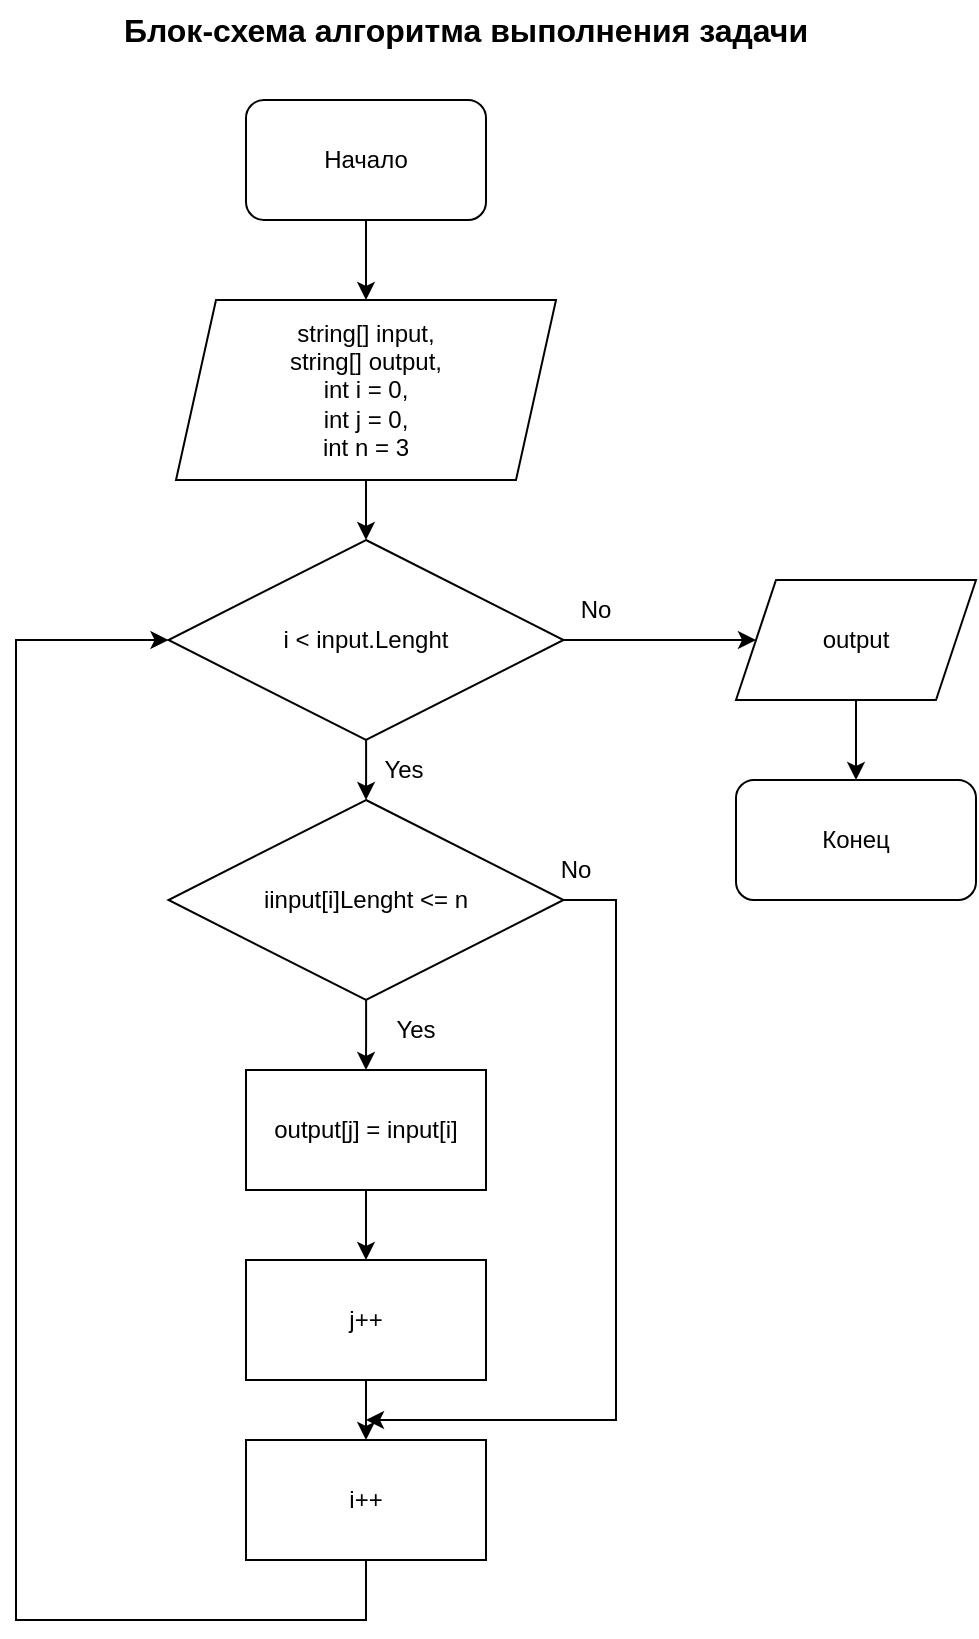 <mxfile version="20.3.0" type="device"><diagram id="wbn9q5jabBxEu7M3MfX7" name="Страница 1"><mxGraphModel dx="1222" dy="1225" grid="1" gridSize="10" guides="1" tooltips="1" connect="1" arrows="1" fold="1" page="1" pageScale="1" pageWidth="827" pageHeight="1169" math="0" shadow="0"><root><mxCell id="0"/><mxCell id="1" parent="0"/><mxCell id="Sghr9OkLhbnaBLc4JYOA-9" style="edgeStyle=orthogonalEdgeStyle;rounded=0;orthogonalLoop=1;jettySize=auto;html=1;entryX=0.5;entryY=0;entryDx=0;entryDy=0;" edge="1" parent="1" source="Sghr9OkLhbnaBLc4JYOA-1" target="Sghr9OkLhbnaBLc4JYOA-2"><mxGeometry relative="1" as="geometry"/></mxCell><mxCell id="Sghr9OkLhbnaBLc4JYOA-1" value="Начало" style="rounded=1;whiteSpace=wrap;html=1;" vertex="1" parent="1"><mxGeometry x="295" y="120" width="120" height="60" as="geometry"/></mxCell><mxCell id="Sghr9OkLhbnaBLc4JYOA-10" style="edgeStyle=orthogonalEdgeStyle;rounded=0;orthogonalLoop=1;jettySize=auto;html=1;entryX=0.5;entryY=0;entryDx=0;entryDy=0;" edge="1" parent="1" source="Sghr9OkLhbnaBLc4JYOA-2" target="Sghr9OkLhbnaBLc4JYOA-3"><mxGeometry relative="1" as="geometry"/></mxCell><mxCell id="Sghr9OkLhbnaBLc4JYOA-2" value="string[] input,&lt;br&gt;string[] output,&lt;br&gt;int i = 0,&lt;br&gt;int j = 0,&lt;br&gt;int n = 3&lt;br&gt;" style="shape=parallelogram;perimeter=parallelogramPerimeter;whiteSpace=wrap;html=1;fixedSize=1;" vertex="1" parent="1"><mxGeometry x="260" y="220" width="190" height="90" as="geometry"/></mxCell><mxCell id="Sghr9OkLhbnaBLc4JYOA-11" style="edgeStyle=orthogonalEdgeStyle;rounded=0;orthogonalLoop=1;jettySize=auto;html=1;entryX=0.5;entryY=0;entryDx=0;entryDy=0;" edge="1" parent="1" source="Sghr9OkLhbnaBLc4JYOA-3" target="Sghr9OkLhbnaBLc4JYOA-4"><mxGeometry relative="1" as="geometry"/></mxCell><mxCell id="Sghr9OkLhbnaBLc4JYOA-25" style="edgeStyle=orthogonalEdgeStyle;rounded=0;orthogonalLoop=1;jettySize=auto;html=1;entryX=0;entryY=0.5;entryDx=0;entryDy=0;" edge="1" parent="1" source="Sghr9OkLhbnaBLc4JYOA-3" target="Sghr9OkLhbnaBLc4JYOA-23"><mxGeometry relative="1" as="geometry"/></mxCell><mxCell id="Sghr9OkLhbnaBLc4JYOA-3" value="i &amp;lt; input.Lenght" style="rhombus;whiteSpace=wrap;html=1;" vertex="1" parent="1"><mxGeometry x="256.25" y="340" width="197.5" height="100" as="geometry"/></mxCell><mxCell id="Sghr9OkLhbnaBLc4JYOA-13" style="edgeStyle=orthogonalEdgeStyle;rounded=0;orthogonalLoop=1;jettySize=auto;html=1;entryX=0.5;entryY=0;entryDx=0;entryDy=0;" edge="1" parent="1" source="Sghr9OkLhbnaBLc4JYOA-4" target="Sghr9OkLhbnaBLc4JYOA-5"><mxGeometry relative="1" as="geometry"/></mxCell><mxCell id="Sghr9OkLhbnaBLc4JYOA-20" style="edgeStyle=orthogonalEdgeStyle;rounded=0;orthogonalLoop=1;jettySize=auto;html=1;" edge="1" parent="1" source="Sghr9OkLhbnaBLc4JYOA-4"><mxGeometry relative="1" as="geometry"><mxPoint x="355" y="780" as="targetPoint"/><Array as="points"><mxPoint x="480" y="520"/><mxPoint x="480" y="780"/></Array></mxGeometry></mxCell><mxCell id="Sghr9OkLhbnaBLc4JYOA-4" value="iinput[i]Lenght &amp;lt;= n" style="rhombus;whiteSpace=wrap;html=1;" vertex="1" parent="1"><mxGeometry x="256.25" y="470" width="197.5" height="100" as="geometry"/></mxCell><mxCell id="Sghr9OkLhbnaBLc4JYOA-14" style="edgeStyle=orthogonalEdgeStyle;rounded=0;orthogonalLoop=1;jettySize=auto;html=1;entryX=0.5;entryY=0;entryDx=0;entryDy=0;" edge="1" parent="1" source="Sghr9OkLhbnaBLc4JYOA-5" target="Sghr9OkLhbnaBLc4JYOA-6"><mxGeometry relative="1" as="geometry"/></mxCell><mxCell id="Sghr9OkLhbnaBLc4JYOA-5" value="output[j] = input[i]" style="rounded=0;whiteSpace=wrap;html=1;" vertex="1" parent="1"><mxGeometry x="295" y="605" width="120" height="60" as="geometry"/></mxCell><mxCell id="Sghr9OkLhbnaBLc4JYOA-15" style="edgeStyle=orthogonalEdgeStyle;rounded=0;orthogonalLoop=1;jettySize=auto;html=1;entryX=0.5;entryY=0;entryDx=0;entryDy=0;" edge="1" parent="1" source="Sghr9OkLhbnaBLc4JYOA-6" target="Sghr9OkLhbnaBLc4JYOA-7"><mxGeometry relative="1" as="geometry"/></mxCell><mxCell id="Sghr9OkLhbnaBLc4JYOA-6" value="j++" style="rounded=0;whiteSpace=wrap;html=1;" vertex="1" parent="1"><mxGeometry x="295" y="700" width="120" height="60" as="geometry"/></mxCell><mxCell id="Sghr9OkLhbnaBLc4JYOA-16" style="edgeStyle=orthogonalEdgeStyle;rounded=0;orthogonalLoop=1;jettySize=auto;html=1;entryX=0;entryY=0.5;entryDx=0;entryDy=0;" edge="1" parent="1" source="Sghr9OkLhbnaBLc4JYOA-7" target="Sghr9OkLhbnaBLc4JYOA-3"><mxGeometry relative="1" as="geometry"><Array as="points"><mxPoint x="355" y="880"/><mxPoint x="180" y="880"/><mxPoint x="180" y="390"/></Array></mxGeometry></mxCell><mxCell id="Sghr9OkLhbnaBLc4JYOA-7" value="i++" style="rounded=0;whiteSpace=wrap;html=1;" vertex="1" parent="1"><mxGeometry x="295" y="790" width="120" height="60" as="geometry"/></mxCell><mxCell id="Sghr9OkLhbnaBLc4JYOA-12" value="Yes" style="text;html=1;strokeColor=none;fillColor=none;align=center;verticalAlign=middle;whiteSpace=wrap;rounded=0;" vertex="1" parent="1"><mxGeometry x="344" y="440" width="60" height="30" as="geometry"/></mxCell><mxCell id="Sghr9OkLhbnaBLc4JYOA-17" value="Yes" style="text;html=1;strokeColor=none;fillColor=none;align=center;verticalAlign=middle;whiteSpace=wrap;rounded=0;" vertex="1" parent="1"><mxGeometry x="350" y="570" width="60" height="30" as="geometry"/></mxCell><mxCell id="Sghr9OkLhbnaBLc4JYOA-21" value="No" style="text;html=1;strokeColor=none;fillColor=none;align=center;verticalAlign=middle;whiteSpace=wrap;rounded=0;" vertex="1" parent="1"><mxGeometry x="430" y="490" width="60" height="30" as="geometry"/></mxCell><mxCell id="Sghr9OkLhbnaBLc4JYOA-22" value="No" style="text;html=1;strokeColor=none;fillColor=none;align=center;verticalAlign=middle;whiteSpace=wrap;rounded=0;" vertex="1" parent="1"><mxGeometry x="440" y="360" width="60" height="30" as="geometry"/></mxCell><mxCell id="Sghr9OkLhbnaBLc4JYOA-26" style="edgeStyle=orthogonalEdgeStyle;rounded=0;orthogonalLoop=1;jettySize=auto;html=1;entryX=0.5;entryY=0;entryDx=0;entryDy=0;" edge="1" parent="1" source="Sghr9OkLhbnaBLc4JYOA-23" target="Sghr9OkLhbnaBLc4JYOA-24"><mxGeometry relative="1" as="geometry"/></mxCell><mxCell id="Sghr9OkLhbnaBLc4JYOA-23" value="output" style="shape=parallelogram;perimeter=parallelogramPerimeter;whiteSpace=wrap;html=1;fixedSize=1;" vertex="1" parent="1"><mxGeometry x="540" y="360" width="120" height="60" as="geometry"/></mxCell><mxCell id="Sghr9OkLhbnaBLc4JYOA-24" value="Конец" style="rounded=1;whiteSpace=wrap;html=1;" vertex="1" parent="1"><mxGeometry x="540" y="460" width="120" height="60" as="geometry"/></mxCell><mxCell id="Sghr9OkLhbnaBLc4JYOA-27" value="&lt;b&gt;&lt;font style=&quot;font-size: 16px;&quot;&gt;Блок-схема алгоритма выполнения задачи&lt;/font&gt;&lt;/b&gt;" style="text;html=1;strokeColor=none;fillColor=none;align=center;verticalAlign=middle;whiteSpace=wrap;rounded=0;" vertex="1" parent="1"><mxGeometry x="200" y="70" width="410" height="30" as="geometry"/></mxCell></root></mxGraphModel></diagram></mxfile>